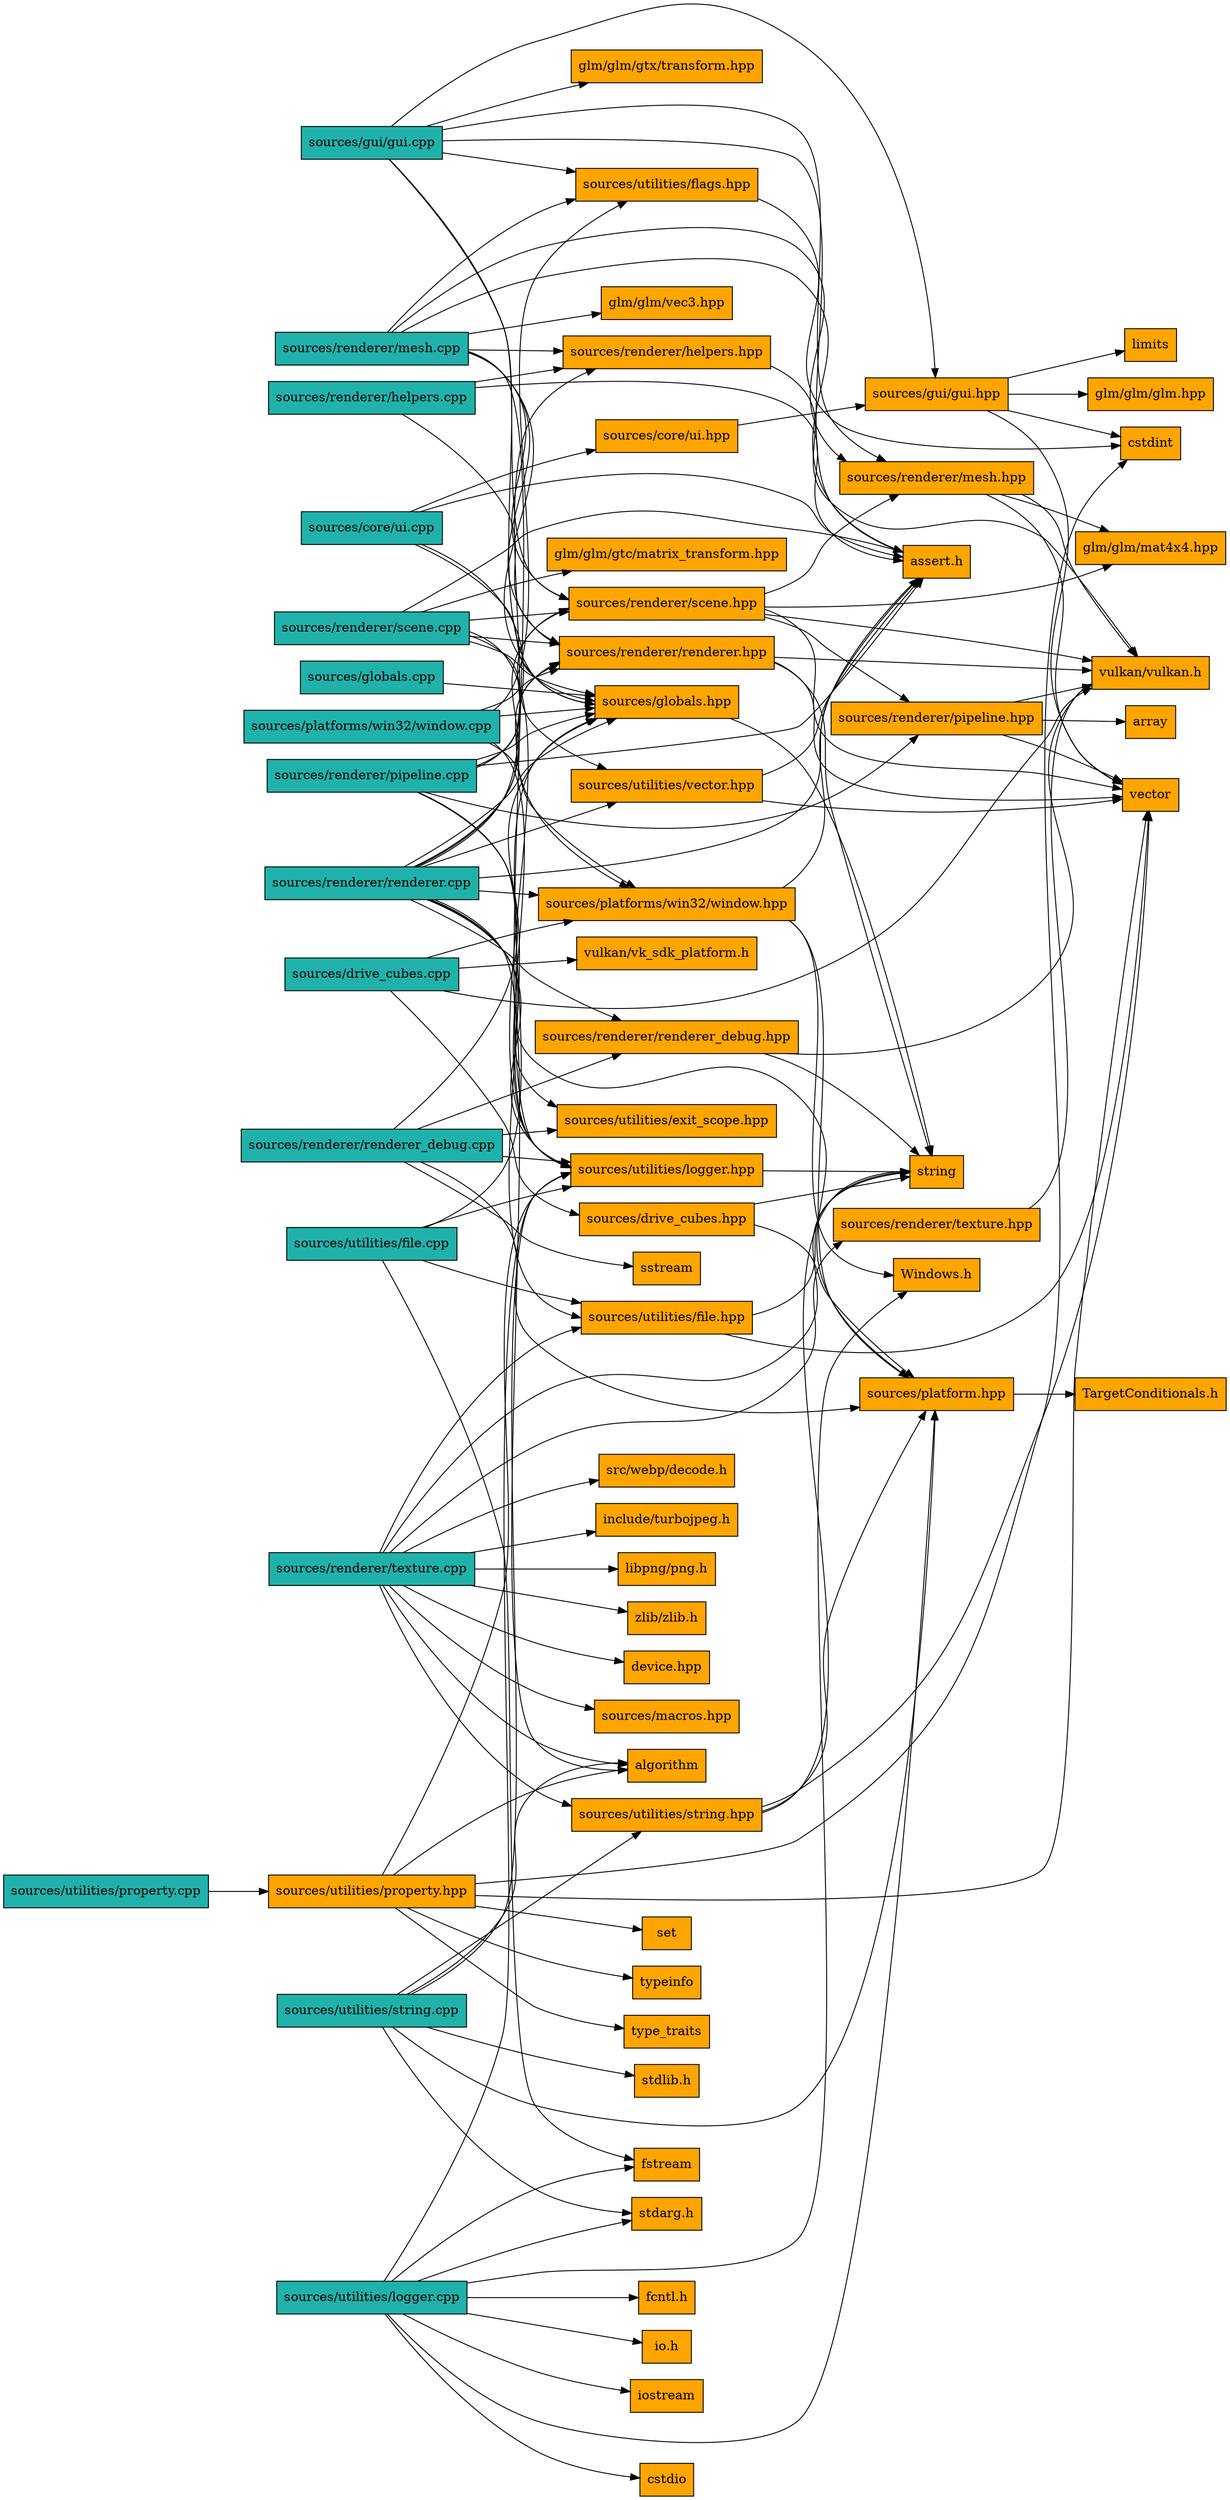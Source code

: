 digraph {
	rankdir = LR
	a [label="sources/core/ui.cpp" shape=box, style=filled, fillcolor=lightseagreen]
	a -> b
	b [label="sources/core/ui.hpp" shape=box, style=filled, fillcolor=orange]
	b -> c
	c [label="sources/gui/gui.hpp" shape=box, style=filled, fillcolor=orange]
	c -> d
	d [label="limits" shape=box, style=filled, fillcolor=orange]
	c -> e
	e [label="vector" shape=box, style=filled, fillcolor=orange]
	c -> f
	f [label="cstdint" shape=box, style=filled, fillcolor=orange]
	c -> g
	g [label="glm/glm/glm.hpp" shape=box, style=filled, fillcolor=orange]
	a -> h
	h [label="sources/globals.hpp" shape=box, style=filled, fillcolor=orange]
	h -> i
	i [label="string" shape=box, style=filled, fillcolor=orange]
	a -> j
	j [label="sources/platforms/win32/window.hpp" shape=box, style=filled, fillcolor=orange]
	j -> k
	k [label="sources/platform.hpp" shape=box, style=filled, fillcolor=orange]
	k -> l
	l [label="TargetConditionals.h" shape=box, style=filled, fillcolor=orange]
	j -> m
	m [label="Windows.h" shape=box, style=filled, fillcolor=orange]
	j -> n
	n [label="assert.h" shape=box, style=filled, fillcolor=orange]
	a -> n
	o [label="sources/drive_cubes.cpp" shape=box, style=filled, fillcolor=lightseagreen]
	o -> p
	p [label="sources/drive_cubes.hpp" shape=box, style=filled, fillcolor=orange]
	p -> k
	p -> i
	o -> q
	q [label="vulkan/vulkan.h" shape=box, style=filled, fillcolor=orange]
	o -> r
	r [label="vulkan/vk_sdk_platform.h" shape=box, style=filled, fillcolor=orange]
	o -> j
	s [label="sources/globals.cpp" shape=box, style=filled, fillcolor=lightseagreen]
	s -> h
	t [label="sources/gui/gui.cpp" shape=box, style=filled, fillcolor=lightseagreen]
	t -> c
	t -> u
	u [label="sources/renderer/mesh.hpp" shape=box, style=filled, fillcolor=orange]
	u -> q
	u -> v
	v [label="glm/glm/mat4x4.hpp" shape=box, style=filled, fillcolor=orange]
	u -> e
	t -> w
	w [label="sources/renderer/scene.hpp" shape=box, style=filled, fillcolor=orange]
	w -> u
	w -> x
	x [label="sources/renderer/pipeline.hpp" shape=box, style=filled, fillcolor=orange]
	x -> q
	x -> y
	y [label="array" shape=box, style=filled, fillcolor=orange]
	x -> e
	w -> q
	w -> e
	w -> v
	t -> z
	z [label="sources/utilities/flags.hpp" shape=box, style=filled, fillcolor=orange]
	z -> f
	t -> h
	t -> ab
	ab [label="glm/glm/gtx/transform.hpp" shape=box, style=filled, fillcolor=orange]
	t -> n
	bb [label="sources/platforms/win32/window.cpp" shape=box, style=filled, fillcolor=lightseagreen]
	bb -> j
	bb -> z
	bb -> cb
	cb [label="sources/utilities/logger.hpp" shape=box, style=filled, fillcolor=orange]
	cb -> i
	bb -> db
	db [label="sources/renderer/renderer.hpp" shape=box, style=filled, fillcolor=orange]
	db -> q
	db -> i
	db -> e
	bb -> h
	eb [label="sources/renderer/helpers.cpp" shape=box, style=filled, fillcolor=lightseagreen]
	eb -> fb
	fb [label="sources/renderer/helpers.hpp" shape=box, style=filled, fillcolor=orange]
	fb -> q
	eb -> db
	eb -> n
	gb [label="sources/renderer/mesh.cpp" shape=box, style=filled, fillcolor=lightseagreen]
	gb -> u
	gb -> fb
	gb -> db
	gb -> w
	gb -> z
	gb -> cb
	gb -> h
	gb -> hb
	hb [label="glm/glm/vec3.hpp" shape=box, style=filled, fillcolor=orange]
	gb -> n
	ib [label="sources/renderer/pipeline.cpp" shape=box, style=filled, fillcolor=lightseagreen]
	ib -> x
	ib -> db
	ib -> w
	ib -> jb
	jb [label="sources/utilities/file.hpp" shape=box, style=filled, fillcolor=orange]
	jb -> i
	jb -> e
	ib -> cb
	ib -> h
	ib -> n
	kb [label="sources/renderer/renderer.cpp" shape=box, style=filled, fillcolor=lightseagreen]
	kb -> db
	kb -> fb
	kb -> lb
	lb [label="sources/renderer/renderer_debug.hpp" shape=box, style=filled, fillcolor=orange]
	lb -> q
	lb -> i
	kb -> w
	kb -> j
	kb -> mb
	mb [label="sources/utilities/exit_scope.hpp" shape=box, style=filled, fillcolor=orange]
	kb -> cb
	kb -> nb
	nb [label="sources/utilities/vector.hpp" shape=box, style=filled, fillcolor=orange]
	nb -> e
	nb -> n
	kb -> h
	kb -> k
	kb -> ob
	ob [label="algorithm" shape=box, style=filled, fillcolor=orange]
	kb -> n
	pb [label="sources/renderer/renderer_debug.cpp" shape=box, style=filled, fillcolor=lightseagreen]
	pb -> lb
	pb -> mb
	pb -> cb
	pb -> h
	pb -> k
	pb -> qb
	qb [label="sstream" shape=box, style=filled, fillcolor=orange]
	rb [label="sources/renderer/scene.cpp" shape=box, style=filled, fillcolor=lightseagreen]
	rb -> w
	rb -> db
	rb -> sb
	sb [label="glm/glm/gtc/matrix_transform.hpp" shape=box, style=filled, fillcolor=orange]
	rb -> cb
	rb -> nb
	rb -> h
	rb -> n
	tb [label="sources/renderer/texture.cpp" shape=box, style=filled, fillcolor=lightseagreen]
	tb -> ub
	ub [label="sources/renderer/texture.hpp" shape=box, style=filled, fillcolor=orange]
	ub -> q
	tb -> vb
	vb [label="device.hpp" shape=box, style=filled, fillcolor=orange]
	tb -> wb
	wb [label="sources/macros.hpp" shape=box, style=filled, fillcolor=orange]
	tb -> jb
	tb -> xb
	xb [label="sources/utilities/string.hpp" shape=box, style=filled, fillcolor=orange]
	xb -> k
	xb -> i
	xb -> e
	tb -> yb
	yb [label="src/webp/decode.h" shape=box, style=filled, fillcolor=orange]
	tb -> zb
	zb [label="include/turbojpeg.h" shape=box, style=filled, fillcolor=orange]
	tb -> ac
	ac [label="libpng/png.h" shape=box, style=filled, fillcolor=orange]
	tb -> bc
	bc [label="zlib/zlib.h" shape=box, style=filled, fillcolor=orange]
	tb -> i
	tb -> ob
	cc [label="sources/utilities/file.cpp" shape=box, style=filled, fillcolor=lightseagreen]
	cc -> jb
	cc -> cb
	cc -> h
	cc -> dc
	dc [label="fstream" shape=box, style=filled, fillcolor=orange]
	ec [label="sources/utilities/logger.cpp" shape=box, style=filled, fillcolor=lightseagreen]
	ec -> cb
	ec -> k
	ec -> fc
	fc [label="cstdio" shape=box, style=filled, fillcolor=orange]
	ec -> gc
	gc [label="stdarg.h" shape=box, style=filled, fillcolor=orange]
	ec -> m
	ec -> hc
	hc [label="fcntl.h" shape=box, style=filled, fillcolor=orange]
	ec -> ic
	ic [label="io.h" shape=box, style=filled, fillcolor=orange]
	ec -> jc
	jc [label="iostream" shape=box, style=filled, fillcolor=orange]
	ec -> dc
	kc [label="sources/utilities/property.cpp" shape=box, style=filled, fillcolor=lightseagreen]
	kc -> lc
	lc [label="sources/utilities/property.hpp" shape=box, style=filled, fillcolor=orange]
	lc -> cb
	lc -> mc
	mc [label="type_traits" shape=box, style=filled, fillcolor=orange]
	lc -> e
	lc -> nc
	nc [label="set" shape=box, style=filled, fillcolor=orange]
	lc -> f
	lc -> oc
	oc [label="typeinfo" shape=box, style=filled, fillcolor=orange]
	lc -> ob
	pc [label="sources/utilities/string.cpp" shape=box, style=filled, fillcolor=lightseagreen]
	pc -> xb
	pc -> cb
	pc -> k
	pc -> ob
	pc -> gc
	pc -> qc
	qc [label="stdlib.h" shape=box, style=filled, fillcolor=orange]
}
